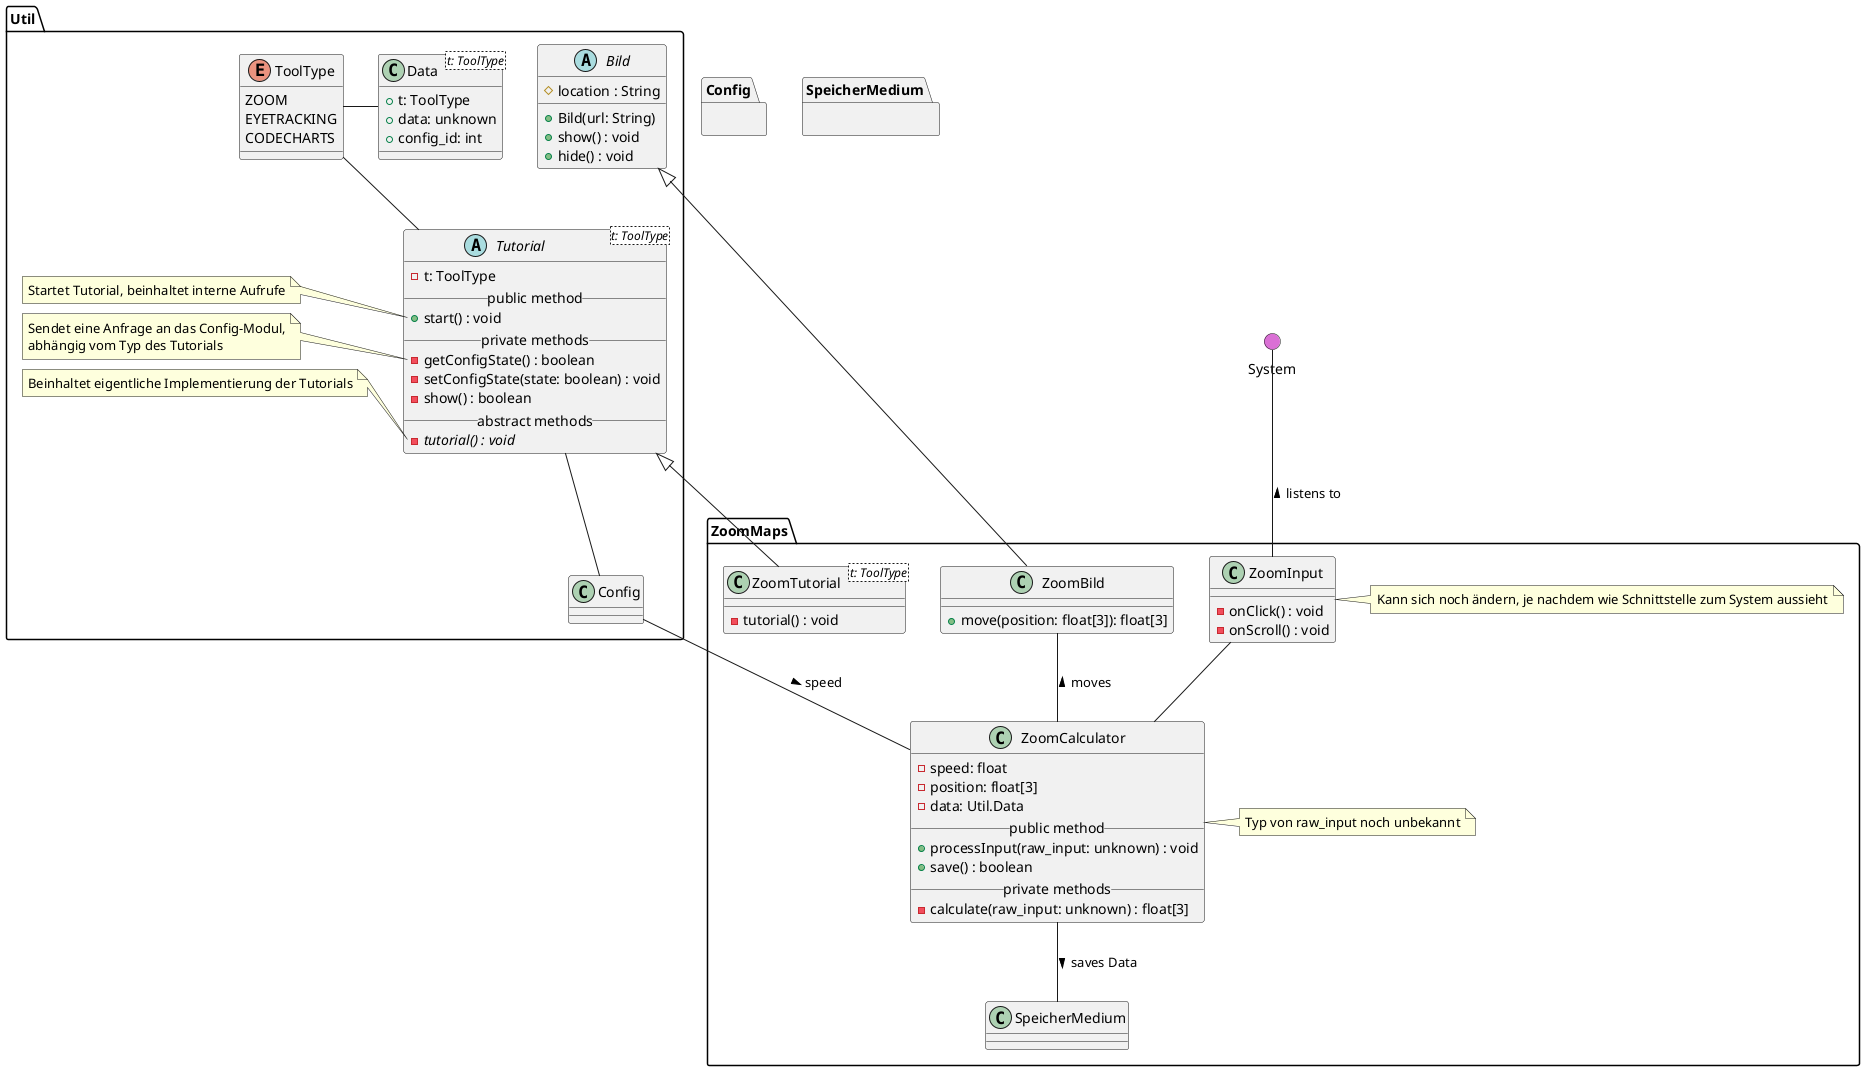 @startuml zoommaps
' skinparam backgroundColor transparent
() System #DA70D5
top to bottom direction

package Util {
    ' --- TUTORIAL ---
    abstract Tutorial<t: ToolType> {
      - t: ToolType
      __public method__
      + start() : void
      __private methods__
      - getConfigState() : boolean
      - setConfigState(state: boolean) : void
      - show() : boolean
      __abstract methods__
      - {abstract} tutorial() : void
    }

    enum ToolType {
      ZOOM
      EYETRACKING
      CODECHARTS
    }

    ' Notes
    note left of Tutorial::start
        Startet Tutorial, beinhaltet interne Aufrufe
    end note
    note left of Tutorial::getConfigState
        Sendet eine Anfrage an das Config-Modul,
        abhängig vom Typ des Tutorials
    end note
    note left of Tutorial::tutorial
        Beinhaltet eigentliche Implementierung der Tutorials
    end note

    ' Interaktionen
    Tutorial -u- ToolType
    Data -r- ToolType
    Tutorial -d- Config


    ' --- BILD ---

    abstract Bild {
        # location : String
        + Bild(url: String)
        + show() : void
        + hide() : void
    }

    class Data<t: ToolType> {
        + t: ToolType
        + data: unknown
        + config_id: int
    }
}



' === ZOOM MAPS ===
package ZoomMaps {

    ' Zoom Input
    class ZoomInput {
        - onClick() : void
        - onScroll() : void
    }

    ' Notiz
    note right of ZoomInput
        Kann sich noch ändern, je nachdem wie Schnittstelle zum System aussieht
    end note

    ' Zoom Tutorial
    class ZoomTutorial<t: ToolType> {
        - tutorial() : void
    }

    ' Zoom Calculator
    class ZoomCalculator {
        - speed: float
        - position: float[3]
        - data: Util.Data
        __public method__
        + processInput(raw_input: unknown) : void
        + save() : boolean
        __private methods__
        - calculate(raw_input: unknown) : float[3]
    }

    ' Notiz
    note right of ZoomCalculator
        Typ von raw_input noch unbekannt
    end note

    ' Zoom Bild
    class ZoomBild {
        + move(position: float[3]): float[3]
    }


    ' Vererbungen
    Bild <|-- ZoomBild
    Tutorial <|-- ZoomTutorial

    ' Interaktionen
    ZoomInput -d- ZoomCalculator
    ZoomCalculator  -u- ZoomBild : > moves

    ' Andere Module
    ZoomCalculator -- SpeicherMedium : > saves Data
    ZoomCalculator -l- Config : < speed
    ZoomInput -u- System : > listens to

}

' Blackboxen / Andere Module
package Config {}

package SpeicherMedium {}

@enduml
